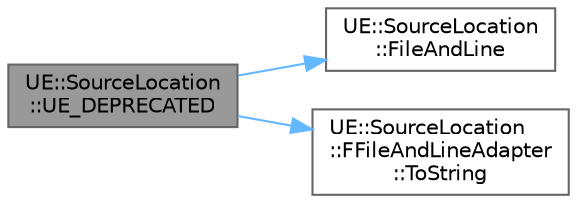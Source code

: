 digraph "UE::SourceLocation::UE_DEPRECATED"
{
 // INTERACTIVE_SVG=YES
 // LATEX_PDF_SIZE
  bgcolor="transparent";
  edge [fontname=Helvetica,fontsize=10,labelfontname=Helvetica,labelfontsize=10];
  node [fontname=Helvetica,fontsize=10,shape=box,height=0.2,width=0.4];
  rankdir="LR";
  Node1 [id="Node000001",label="UE::SourceLocation\l::UE_DEPRECATED",height=0.2,width=0.4,color="gray40", fillcolor="grey60", style="filled", fontcolor="black",tooltip="Returns an owning string with source filename and line."];
  Node1 -> Node2 [id="edge1_Node000001_Node000002",color="steelblue1",style="solid",tooltip=" "];
  Node2 [id="Node000002",label="UE::SourceLocation\l::FileAndLine",height=0.2,width=0.4,color="grey40", fillcolor="white", style="filled",URL="$d6/def/namespaceUE_1_1SourceLocation.html#a7ef316ab0bf68843ea477cb618f6ffdb",tooltip="Returns an adapter that formats source location with file and line only."];
  Node1 -> Node3 [id="edge2_Node000001_Node000003",color="steelblue1",style="solid",tooltip=" "];
  Node3 [id="Node000003",label="UE::SourceLocation\l::FFileAndLineAdapter\l::ToString",height=0.2,width=0.4,color="grey40", fillcolor="white", style="filled",URL="$d2/da2/structUE_1_1SourceLocation_1_1FFileAndLineAdapter.html#ac4ab94a3126ba9bb3eb0c2299bced161",tooltip="Converts the source location to a readable format with file and line information."];
}
